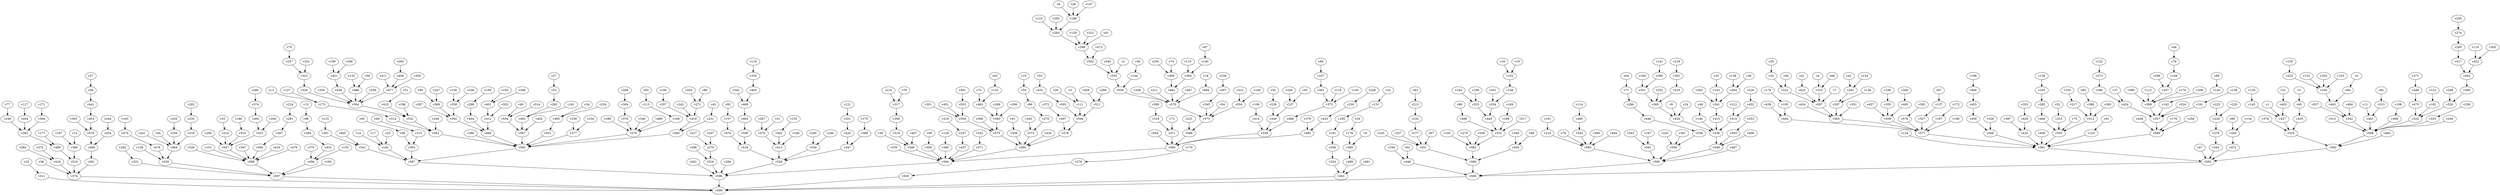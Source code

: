 digraph G {
	"v0"->"v90"
	"v1"->"v427"
	"v2"->"v552"
	"v3"->"v111"
	"v4"->"v310"
	"v5"->"v60"
	"v6"->"v188"
	"v7"->"v507"
	"v8"->"v426"
	"v9"->"v385"
	"v10"->"v102"
	"v11"->"v461"
	"v12"->"v386"
	"v13"->"v173"
	"v14"->"v162"
	"v15"->"v98"
	"v16"->"v102"
	"v17"->"v162"
	"v18"->"v484"
	"v19"->"v50"
	"v20"->"v162"
	"v21"->"v403"
	"v22"->"v131"
	"v23"->"v311"
	"v24"->"v426"
	"v25"->"v32"
	"v26"->"v188"
	"v27"->"v53"
	"v28"->"v111"
	"v29"->"v178"
	"v30"->"v239"
	"v31"->"v370"
	"v32"->"v222"
	"v33"->"v210"
	"v34"->"v495"
	"v35"->"v143"
	"v36"->"v264"
	"v37"->"v424"
	"v38"->"v574"
	"v39"->"v549"
	"v40"->"v534"
	"v41"->"v425"
	"v42"->"v291"
	"v43"->"v231"
	"v44"->"v464"
	"v45"->"v327"
	"v46"->"v79"
	"v47"->"v593"
	"v48"->"v146"
	"v49"->"v315"
	"v50"->"v96"
	"v51"->"v410"
	"v52"->"v233"
	"v53"->"v262"
	"v54"->"v573"
	"v55"->"v431"
	"v56"->"v144"
	"v57"->"v58"
	"v58"->"v441"
	"v59"->"v486"
	"v60"->"v435"
	"v61"->"v398"
	"v62"->"v448"
	"v63"->"v133"
	"v64"->"v71"
	"v65"->"v99"
	"v66"->"v310"
	"v67"->"v137"
	"v68"->"v450"
	"v69"->"v359"
	"v70"->"v237"
	"v71"->"v286"
	"v72"->"v463"
	"v73"->"v471"
	"v74"->"v309"
	"v75"->"v555"
	"v76"->"v317"
	"v77"->"v249"
	"v78"->"v585"
	"v79"->"v149"
	"v80"->"v271"
	"v81"->"v125"
	"v82"->"v313"
	"v83"->"v213"
	"v84"->"v107"
	"v85"->"v388"
	"v86"->"v496"
	"v87"->"v551"
	"v88"->"v120"
	"v89"->"v330"
	"v90"->"v443"
	"v91"->"v338"
	"v92"->"v157"
	"v93"->"v113"
	"v94"->"v222"
	"v95"->"v369"
	"v96"->"v270"
	"v97"->"v140"
	"v98"->"v384"
	"v99"->"v363"
	"v100"->"v357"
	"v101"->"v219"
	"v102"->"v148"
	"v103"->"v350"
	"v104"->"v377"
	"v105"->"v217"
	"v106"->"v414"
	"v107"->"v361"
	"v108"->"v368"
	"v109"->"v325"
	"v110"->"v293"
	"v111"->"v546"
	"v112"->"v399"
	"v113"->"v168"
	"v114"->"v460"
	"v115"->"v394"
	"v116"->"v373"
	"v117"->"v204"
	"v118"->"v335"
	"v119"->"v422"
	"v120"->"v142"
	"v121"->"v321"
	"v122"->"v273"
	"v123"->"v182"
	"v124"->"v591"
	"v125"->"v591"
	"v126"->"v165"
	"v127"->"v173"
	"v128"->"v529"
	"v129"->"v398"
	"v130"->"v145"
	"v131"->"v185"
	"v132"->"v486"
	"v133"->"v463"
	"v134"->"v330"
	"v135"->"v223"
	"v136"->"v297"
	"v137"->"v527"
	"v138"->"v264"
	"v139"->"v360"
	"v140"->"v394"
	"v141"->"v266"
	"v142"->"v557"
	"v143"->"v341"
	"v144"->"v559"
	"v145"->"v427"
	"v146"->"v536"
	"v147"->"v188"
	"v148"->"v254"
	"v149"->"v337"
	"v150"->"v373"
	"v151"->"v588"
	"v152"->"v350"
	"v153"->"v456"
	"v154"->"v291"
	"v155"->"v362"
	"v156"->"v358"
	"v157"->"v474"
	"v158"->"v161"
	"v159"->"v298"
	"v160"->"v597"
	"v161"->"v557"
	"v162"->"v587"
	"v163"->"v470"
	"v164"->"v325"
	"v165"->"v282"
	"v166"->"v413"
	"v167"->"v581"
	"v168"->"v579"
	"v169"->"v189"
	"v170"->"v276"
	"v171"->"v364"
	"v172"->"v187"
	"v173"->"v314"
	"v174"->"v399"
	"v175"->"v389"
	"v176"->"v569"
	"v177"->"v499"
	"v178"->"v385"
	"v179"->"v195"
	"v180"->"v355"
	"v181"->"v492"
	"v182"->"v522"
	"v183"->"v550"
	"v184"->"v331"
	"v185"->"v191"
	"v186"->"v533"
	"v187"->"v577"
	"v188"->"v293"
	"v189"->"v531"
	"v190"->"v577"
	"v191"->"v206"
	"v192"->"v582"
	"v193"->"v401"
	"v194"->"v448"
	"v195"->"v440"
	"v196"->"v532"
	"v197"->"v386"
	"v198"->"v406"
	"v199"->"v421"
	"v200"->"v523"
	"v201"->"v254"
	"v202"->"v235"
	"v203"->"v271"
	"v204"->"v382"
	"v205"->"v256"
	"v206"->"v324"
	"v207"->"v275"
	"v208"->"v570"
	"v209"->"v399"
	"v210"->"v547"
	"v211"->"v570"
	"v212"->"v515"
	"v213"->"v232"
	"v214"->"v317"
	"v215"->"v381"
	"v216"->"v247"
	"v217"->"v512"
	"v218"->"v302"
	"v219"->"v585"
	"v220"->"v229"
	"v221"->"v586"
	"v222"->"v507"
	"v223"->"v350"
	"v224"->"v281"
	"v225"->"v229"
	"v226"->"v452"
	"v227"->"v275"
	"v228"->"v230"
	"v229"->"v278"
	"v230"->"v423"
	"v231"->"v580"
	"v232"->"v277"
	"v233"->"v555"
	"v234"->"v495"
	"v235"->"v318"
	"v236"->"v307"
	"v237"->"v323"
	"v238"->"v333"
	"v239"->"v346"
	"v240"->"v566"
	"v241"->"v464"
	"v242"->"v419"
	"v243"->"v556"
	"v244"->"v454"
	"v245"->"v551"
	"v246"->"v334"
	"v247"->"v437"
	"v248"->"v520"
	"v249"->"v382"
	"v250"->"v309"
	"v251"->"v323"
	"v252"->"v365"
	"v253"->"v503"
	"v254"->"v445"
	"v255"->"v274"
	"v256"->"v464"
	"v257"->"v551"
	"v258"->"v569"
	"v259"->"v504"
	"v260"->"v493"
	"v261"->"v596"
	"v262"->"v492"
	"v263"->"v341"
	"v264"->"v341"
	"v265"->"v293"
	"v266"->"v331"
	"v267"->"v370"
	"v268"->"v511"
	"v269"->"v560"
	"v270"->"v572"
	"v271"->"v419"
	"v272"->"v418"
	"v273"->"v396"
	"v274"->"v280"
	"v275"->"v516"
	"v276"->"v530"
	"v277"->"v551"
	"v278"->"v343"
	"v279"->"v582"
	"v280"->"v417"
	"v281"->"v397"
	"v282"->"v468"
	"v283"->"v409"
	"v284"->"v418"
	"v285"->"v374"
	"v286"->"v446"
	"v287"->"v392"
	"v288"->"v304"
	"v289"->"v579"
	"v290"->"v334"
	"v291"->"v297"
	"v292"->"v521"
	"v293"->"v398"
	"v294"->"v596"
	"v295"->"v547"
	"v296"->"v560"
	"v297"->"v565"
	"v298"->"v404"
	"v299"->"v337"
	"v300"->"v477"
	"v301"->"v554"
	"v302"->"v319"
	"v303"->"v478"
	"v304"->"v376"
	"v305"->"v422"
	"v306"->"v421"
	"v307"->"v545"
	"v308"->"v316"
	"v309"->"v482"
	"v310"->"v507"
	"v311"->"v599"
	"v312"->"v550"
	"v313"->"v461"
	"v314"->"v562"
	"v315"->"v363"
	"v316"->"v471"
	"v317"->"v356"
	"v318"->"v464"
	"v319"->"v365"
	"v320"->"v350"
	"v321"->"v420"
	"v322"->"v398"
	"v323"->"v328"
	"v324"->"v563"
	"v325"->"v445"
	"v326"->"v327"
	"v327"->"v346"
	"v328"->"v504"
	"v329"->"v568"
	"v330"->"v472"
	"v331"->"v365"
	"v332"->"v571"
	"v333"->"v566"
	"v334"->"v528"
	"v335"->"v400"
	"v336"->"v358"
	"v337"->"v399"
	"v338"->"v584"
	"v339"->"v377"
	"v340"->"v579"
	"v341"->"v415"
	"v342"->"v469"
	"v343"->"v593"
	"v344"->"v562"
	"v345"->"v572"
	"v346"->"v558"
	"v347"->"v369"
	"v348"->"v401"
	"v349"->"v450"
	"v350"->"v443"
	"v351"->"v565"
	"v352"->"v412"
	"v353"->"v429"
	"v354"->"v504"
	"v355"->"v509"
	"v356"->"v519"
	"v357"->"v419"
	"v358"->"v392"
	"v359"->"v594"
	"v360"->"v594"
	"v361"->"v373"
	"v362"->"v413"
	"v363"->"v587"
	"v364"->"v382"
	"v365"->"v426"
	"v366"->"v516"
	"v367"->"v588"
	"v368"->"v566"
	"v369"->"v392"
	"v370"->"v413"
	"v371"->"v449"
	"v372"->"v497"
	"v373"->"v488"
	"v374"->"v405"
	"v375"->"v456"
	"v376"->"v579"
	"v377"->"v583"
	"v378"->"v525"
	"v379"->"v485"
	"v380"->"v399"
	"v381"->"v541"
	"v382"->"v499"
	"v383"->"v512"
	"v384"->"v432"
	"v385"->"v489"
	"v386"->"v510"
	"v387"->"v433"
	"v388"->"v512"
	"v389"->"v447"
	"v390"->"v583"
	"v391"->"v556"
	"v392"->"v466"
	"v393"->"v576"
	"v394"->"v482"
	"v395"->"v585"
	"v396"->"v424"
	"v397"->"v500"
	"v398"->"v502"
	"v399"->"v557"
	"v400"->"v469"
	"v401"->"v412"
	"v402"->"v567"
	"v403"->"v427"
	"v404"->"v466"
	"v405"->"v523"
	"v406"->"v455"
	"v407"->"v549"
	"v408"->"v548"
	"v409"->"v477"
	"v410"->"v532"
	"v411"->"v477"
	"v412"->"v466"
	"v413"->"v528"
	"v414"->"v558"
	"v415"->"v536"
	"v416"->"v588"
	"v417"->"v442"
	"v418"->"v574"
	"v419"->"v580"
	"v420"->"v447"
	"v421"->"v438"
	"v422"->"v442"
	"v423"->"v485"
	"v424"->"v557"
	"v425"->"v507"
	"v426"->"v536"
	"v427"->"v525"
	"v428"->"v569"
	"v429"->"v433"
	"v430"->"v584"
	"v431"->"v505"
	"v432"->"v456"
	"v433"->"v591"
	"v434"->"v565"
	"v435"->"v525"
	"v436"->"v591"
	"v437"->"v594"
	"v438"->"v504"
	"v439"->"v440"
	"v440"->"v577"
	"v441"->"v453"
	"v442"->"v490"
	"v443"->"v542"
	"v444"->"v585"
	"v445"->"v531"
	"v446"->"v538"
	"v447"->"v528"
	"v448"->"v598"
	"v449"->"v475"
	"v450"->"v589"
	"v451"->"v554"
	"v452"->"v515"
	"v453"->"v478"
	"v454"->"v498"
	"v455"->"v459"
	"v456"->"v597"
	"v457"->"v509"
	"v458"->"v511"
	"v459"->"v568"
	"v460"->"v544"
	"v461"->"v566"
	"v462"->"v592"
	"v463"->"v560"
	"v464"->"v529"
	"v465"->"v541"
	"v466"->"v583"
	"v467"->"v570"
	"v468"->"v555"
	"v469"->"v483"
	"v470"->"v476"
	"v471"->"v590"
	"v472"->"v593"
	"v473"->"v502"
	"v474"->"v518"
	"v475"->"v522"
	"v476"->"v529"
	"v477"->"v504"
	"v478"->"v498"
	"v479"->"v588"
	"v480"->"v579"
	"v481"->"v563"
	"v482"->"v570"
	"v483"->"v508"
	"v484"->"v570"
	"v485"->"v590"
	"v486"->"v504"
	"v487"->"v595"
	"v488"->"v558"
	"v489"->"v563"
	"v490"->"v520"
	"v491"->"v553"
	"v492"->"v567"
	"v493"->"v509"
	"v494"->"v542"
	"v495"->"v501"
	"v496"->"v531"
	"v497"->"v578"
	"v498"->"v561"
	"v499"->"v510"
	"v500"->"v588"
	"v501"->"v583"
	"v502"->"v552"
	"v503"->"v548"
	"v504"->"v532"
	"v505"->"v546"
	"v506"->"v575"
	"v507"->"v565"
	"v508"->"v518"
	"v509"->"v577"
	"v510"->"v574"
	"v511"->"v546"
	"v512"->"v555"
	"v513"->"v566"
	"v514"->"v534"
	"v515"->"v536"
	"v516"->"v596"
	"v517"->"v531"
	"v518"->"v528"
	"v519"->"v549"
	"v520"->"v522"
	"v521"->"v597"
	"v522"->"v566"
	"v523"->"v547"
	"v524"->"v557"
	"v525"->"v592"
	"v526"->"v588"
	"v527"->"v577"
	"v528"->"v596"
	"v529"->"v597"
	"v530"->"v599"
	"v531"->"v582"
	"v532"->"v562"
	"v533"->"v547"
	"v534"->"v567"
	"v535"->"v594"
	"v536"->"v548"
	"v537"->"v542"
	"v538"->"v556"
	"v539"->"v582"
	"v540"->"v552"
	"v541"->"v587"
	"v542"->"v566"
	"v543"->"v581"
	"v544"->"v585"
	"v545"->"v573"
	"v546"->"v578"
	"v547"->"v588"
	"v548"->"v595"
	"v549"->"v594"
	"v550"->"v573"
	"v551"->"v589"
	"v552"->"v559"
	"v553"->"v554"
	"v554"->"v575"
	"v555"->"v591"
	"v556"->"v595"
	"v557"->"v569"
	"v558"->"v590"
	"v559"->"v570"
	"v560"->"v575"
	"v561"->"v574"
	"v562"->"v583"
	"v563"->"v599"
	"v564"->"v590"
	"v565"->"v577"
	"v566"->"v592"
	"v567"->"v583"
	"v568"->"v591"
	"v569"->"v591"
	"v570"->"v573"
	"v571"->"v594"
	"v572"->"v584"
	"v573"->"v586"
	"v574"->"v599"
	"v575"->"v584"
	"v576"->"v577"
	"v577"->"v591"
	"v578"->"v584"
	"v579"->"v583"
	"v580"->"v583"
	"v581"->"v595"
	"v582"->"v589"
	"v583"->"v587"
	"v584"->"v594"
	"v585"->"v595"
	"v586"->"v590"
	"v587"->"v596"
	"v588"->"v597"
	"v589"->"v598"
	"v590"->"v594"
	"v591"->"v593"
	"v592"->"v593"
	"v593"->"v598"
	"v594"->"v596"
	"v595"->"v598"
	"v596"->"v599"
	"v597"->"v599"
	"v598"->"v599"
}
